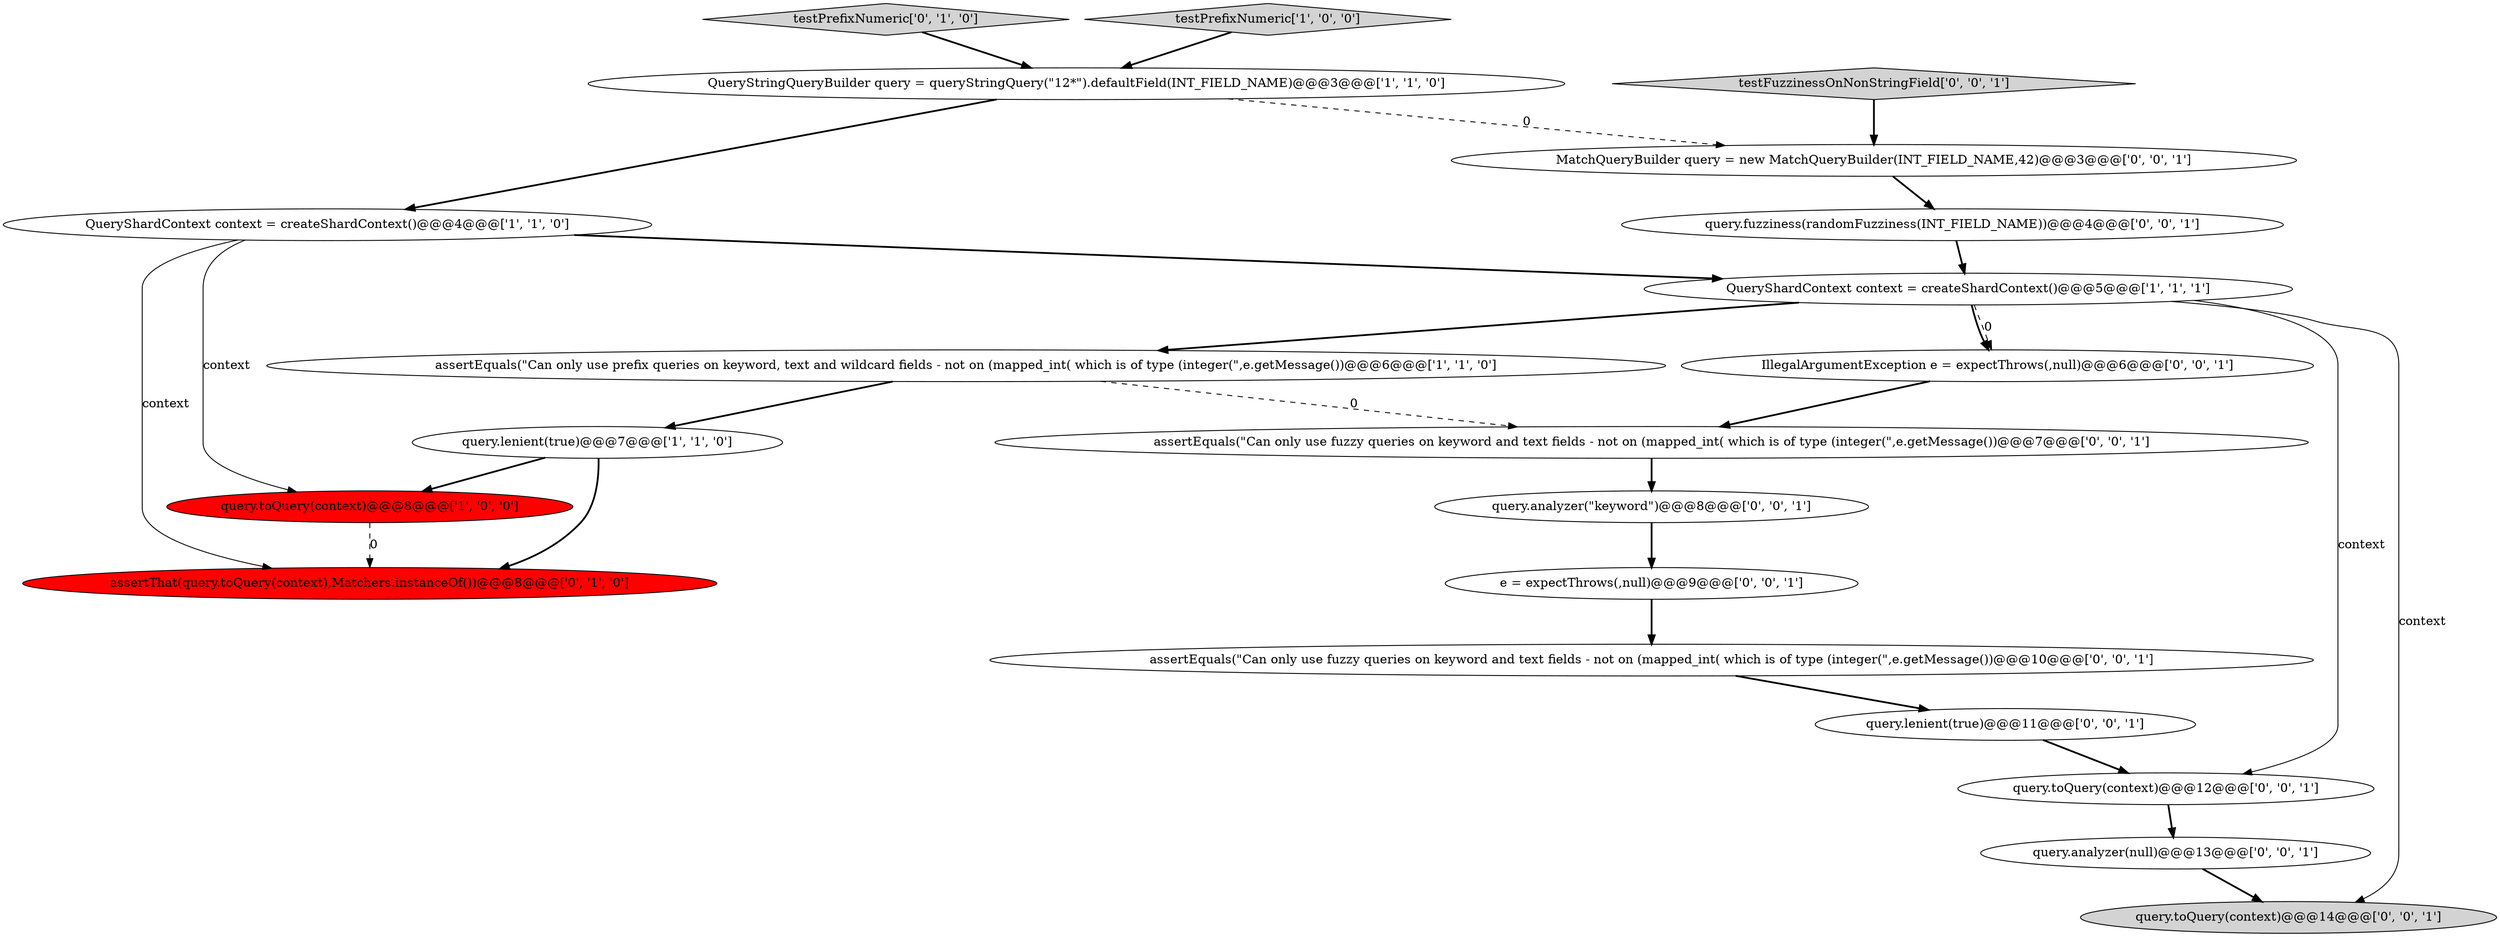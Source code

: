digraph {
8 [style = filled, label = "testPrefixNumeric['0', '1', '0']", fillcolor = lightgray, shape = diamond image = "AAA0AAABBB2BBB"];
13 [style = filled, label = "assertEquals(\"Can only use fuzzy queries on keyword and text fields - not on (mapped_int( which is of type (integer(\",e.getMessage())@@@7@@@['0', '0', '1']", fillcolor = white, shape = ellipse image = "AAA0AAABBB3BBB"];
3 [style = filled, label = "assertEquals(\"Can only use prefix queries on keyword, text and wildcard fields - not on (mapped_int( which is of type (integer(\",e.getMessage())@@@6@@@['1', '1', '0']", fillcolor = white, shape = ellipse image = "AAA0AAABBB1BBB"];
2 [style = filled, label = "QueryShardContext context = createShardContext()@@@5@@@['1', '1', '1']", fillcolor = white, shape = ellipse image = "AAA0AAABBB1BBB"];
18 [style = filled, label = "e = expectThrows(,null)@@@9@@@['0', '0', '1']", fillcolor = white, shape = ellipse image = "AAA0AAABBB3BBB"];
0 [style = filled, label = "QueryStringQueryBuilder query = queryStringQuery(\"12*\").defaultField(INT_FIELD_NAME)@@@3@@@['1', '1', '0']", fillcolor = white, shape = ellipse image = "AAA0AAABBB1BBB"];
16 [style = filled, label = "IllegalArgumentException e = expectThrows(,null)@@@6@@@['0', '0', '1']", fillcolor = white, shape = ellipse image = "AAA0AAABBB3BBB"];
15 [style = filled, label = "query.analyzer(null)@@@13@@@['0', '0', '1']", fillcolor = white, shape = ellipse image = "AAA0AAABBB3BBB"];
7 [style = filled, label = "assertThat(query.toQuery(context),Matchers.instanceOf())@@@8@@@['0', '1', '0']", fillcolor = red, shape = ellipse image = "AAA1AAABBB2BBB"];
19 [style = filled, label = "query.toQuery(context)@@@12@@@['0', '0', '1']", fillcolor = white, shape = ellipse image = "AAA0AAABBB3BBB"];
12 [style = filled, label = "MatchQueryBuilder query = new MatchQueryBuilder(INT_FIELD_NAME,42)@@@3@@@['0', '0', '1']", fillcolor = white, shape = ellipse image = "AAA0AAABBB3BBB"];
14 [style = filled, label = "assertEquals(\"Can only use fuzzy queries on keyword and text fields - not on (mapped_int( which is of type (integer(\",e.getMessage())@@@10@@@['0', '0', '1']", fillcolor = white, shape = ellipse image = "AAA0AAABBB3BBB"];
9 [style = filled, label = "query.toQuery(context)@@@14@@@['0', '0', '1']", fillcolor = lightgray, shape = ellipse image = "AAA0AAABBB3BBB"];
10 [style = filled, label = "testFuzzinessOnNonStringField['0', '0', '1']", fillcolor = lightgray, shape = diamond image = "AAA0AAABBB3BBB"];
5 [style = filled, label = "query.toQuery(context)@@@8@@@['1', '0', '0']", fillcolor = red, shape = ellipse image = "AAA1AAABBB1BBB"];
11 [style = filled, label = "query.lenient(true)@@@11@@@['0', '0', '1']", fillcolor = white, shape = ellipse image = "AAA0AAABBB3BBB"];
1 [style = filled, label = "testPrefixNumeric['1', '0', '0']", fillcolor = lightgray, shape = diamond image = "AAA0AAABBB1BBB"];
20 [style = filled, label = "query.analyzer(\"keyword\")@@@8@@@['0', '0', '1']", fillcolor = white, shape = ellipse image = "AAA0AAABBB3BBB"];
4 [style = filled, label = "query.lenient(true)@@@7@@@['1', '1', '0']", fillcolor = white, shape = ellipse image = "AAA0AAABBB1BBB"];
6 [style = filled, label = "QueryShardContext context = createShardContext()@@@4@@@['1', '1', '0']", fillcolor = white, shape = ellipse image = "AAA0AAABBB1BBB"];
17 [style = filled, label = "query.fuzziness(randomFuzziness(INT_FIELD_NAME))@@@4@@@['0', '0', '1']", fillcolor = white, shape = ellipse image = "AAA0AAABBB3BBB"];
16->13 [style = bold, label=""];
0->6 [style = bold, label=""];
2->3 [style = bold, label=""];
12->17 [style = bold, label=""];
2->19 [style = solid, label="context"];
1->0 [style = bold, label=""];
0->12 [style = dashed, label="0"];
11->19 [style = bold, label=""];
3->13 [style = dashed, label="0"];
3->4 [style = bold, label=""];
4->7 [style = bold, label=""];
6->5 [style = solid, label="context"];
6->2 [style = bold, label=""];
8->0 [style = bold, label=""];
20->18 [style = bold, label=""];
17->2 [style = bold, label=""];
15->9 [style = bold, label=""];
10->12 [style = bold, label=""];
2->16 [style = dashed, label="0"];
6->7 [style = solid, label="context"];
19->15 [style = bold, label=""];
5->7 [style = dashed, label="0"];
14->11 [style = bold, label=""];
4->5 [style = bold, label=""];
18->14 [style = bold, label=""];
2->9 [style = solid, label="context"];
13->20 [style = bold, label=""];
2->16 [style = bold, label=""];
}
